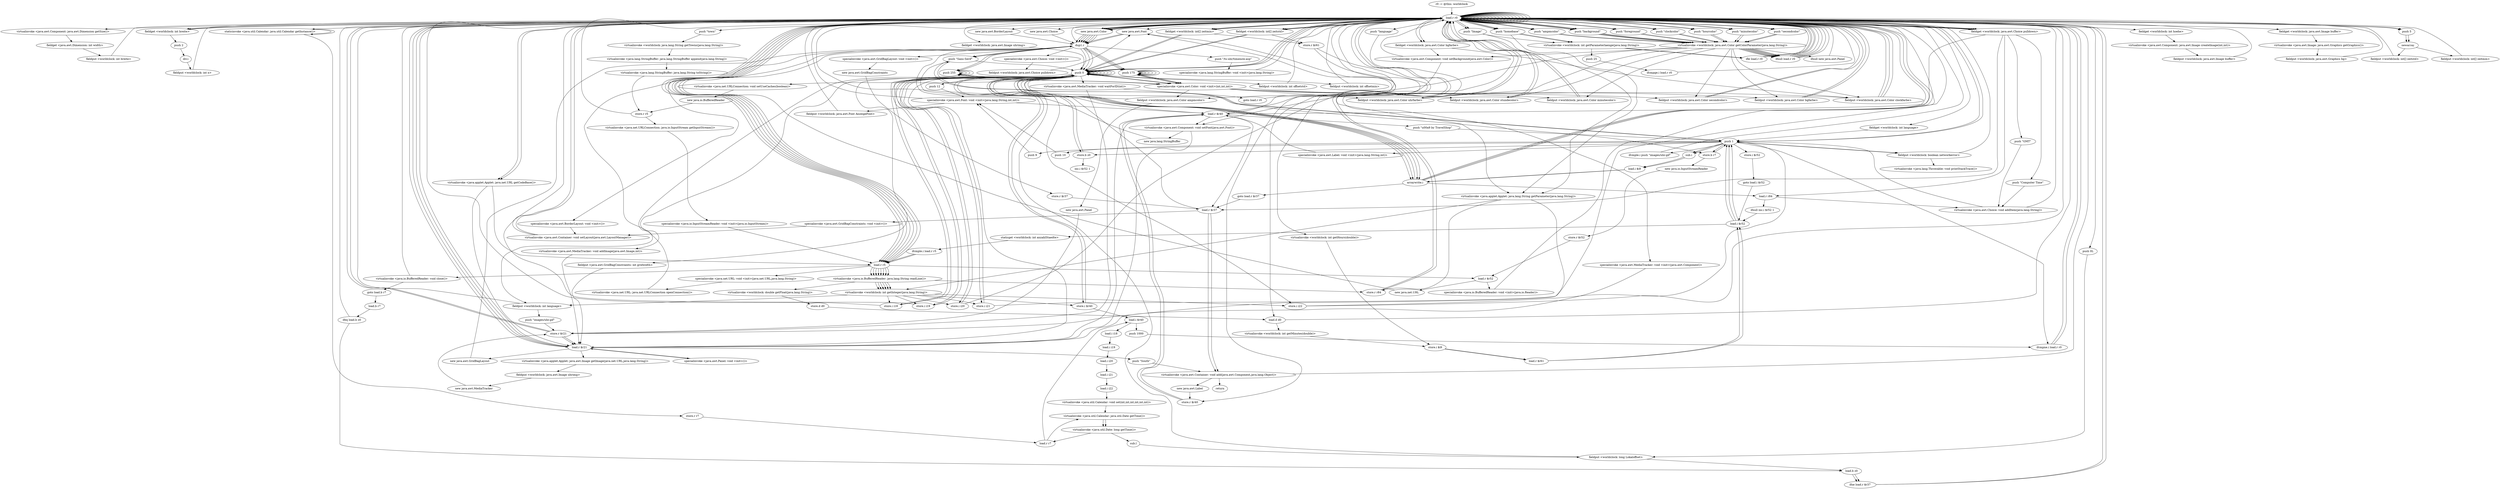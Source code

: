 digraph "" {
    "r0 := @this: worldclock"
    "load.r r0"
    "r0 := @this: worldclock"->"load.r r0";
    "load.r r0"->"load.r r0";
    "virtualinvoke <java.awt.Component: java.awt.Dimension getSize()>"
    "load.r r0"->"virtualinvoke <java.awt.Component: java.awt.Dimension getSize()>";
    "fieldget <java.awt.Dimension: int width>"
    "virtualinvoke <java.awt.Component: java.awt.Dimension getSize()>"->"fieldget <java.awt.Dimension: int width>";
    "fieldput <worldclock: int breite>"
    "fieldget <java.awt.Dimension: int width>"->"fieldput <worldclock: int breite>";
    "fieldput <worldclock: int breite>"->"load.r r0";
    "load.r r0"->"load.r r0";
    "fieldget <worldclock: int breite>"
    "load.r r0"->"fieldget <worldclock: int breite>";
    "push 2"
    "fieldget <worldclock: int breite>"->"push 2";
    "div.i"
    "push 2"->"div.i";
    "fieldput <worldclock: int x>"
    "div.i"->"fieldput <worldclock: int x>";
    "fieldput <worldclock: int x>"->"load.r r0";
    "new java.awt.Font"
    "load.r r0"->"new java.awt.Font";
    "dup1.r"
    "new java.awt.Font"->"dup1.r";
    "push \"Sans-Serif\""
    "dup1.r"->"push \"Sans-Serif\"";
    "push 0"
    "push \"Sans-Serif\""->"push 0";
    "push 12"
    "push 0"->"push 12";
    "specialinvoke <java.awt.Font: void <init>(java.lang.String,int,int)>"
    "push 12"->"specialinvoke <java.awt.Font: void <init>(java.lang.String,int,int)>";
    "fieldput <worldclock: java.awt.Font AnzeigeFont>"
    "specialinvoke <java.awt.Font: void <init>(java.lang.String,int,int)>"->"fieldput <worldclock: java.awt.Font AnzeigeFont>";
    "fieldput <worldclock: java.awt.Font AnzeigeFont>"->"load.r r0";
    "new java.awt.Color"
    "load.r r0"->"new java.awt.Color";
    "new java.awt.Color"->"dup1.r";
    "dup1.r"->"push 0";
    "push 0"->"push 0";
    "push 0"->"push 0";
    "specialinvoke <java.awt.Color: void <init>(int,int,int)>"
    "push 0"->"specialinvoke <java.awt.Color: void <init>(int,int,int)>";
    "fieldput <worldclock: java.awt.Color uhrfarbe>"
    "specialinvoke <java.awt.Color: void <init>(int,int,int)>"->"fieldput <worldclock: java.awt.Color uhrfarbe>";
    "fieldput <worldclock: java.awt.Color uhrfarbe>"->"load.r r0";
    "load.r r0"->"new java.awt.Color";
    "new java.awt.Color"->"dup1.r";
    "push 175"
    "dup1.r"->"push 175";
    "push 175"->"push 175";
    "push 175"->"push 175";
    "push 175"->"specialinvoke <java.awt.Color: void <init>(int,int,int)>";
    "fieldput <worldclock: java.awt.Color stundecolor>"
    "specialinvoke <java.awt.Color: void <init>(int,int,int)>"->"fieldput <worldclock: java.awt.Color stundecolor>";
    "fieldput <worldclock: java.awt.Color stundecolor>"->"load.r r0";
    "load.r r0"->"new java.awt.Color";
    "new java.awt.Color"->"dup1.r";
    "dup1.r"->"push 175";
    "push 175"->"push 175";
    "push 175"->"push 175";
    "push 175"->"specialinvoke <java.awt.Color: void <init>(int,int,int)>";
    "fieldput <worldclock: java.awt.Color minutecolor>"
    "specialinvoke <java.awt.Color: void <init>(int,int,int)>"->"fieldput <worldclock: java.awt.Color minutecolor>";
    "fieldput <worldclock: java.awt.Color minutecolor>"->"load.r r0";
    "load.r r0"->"new java.awt.Color";
    "new java.awt.Color"->"dup1.r";
    "dup1.r"->"push 175";
    "push 175"->"push 175";
    "push 175"->"push 175";
    "push 175"->"specialinvoke <java.awt.Color: void <init>(int,int,int)>";
    "fieldput <worldclock: java.awt.Color secondcolor>"
    "specialinvoke <java.awt.Color: void <init>(int,int,int)>"->"fieldput <worldclock: java.awt.Color secondcolor>";
    "fieldput <worldclock: java.awt.Color secondcolor>"->"load.r r0";
    "load.r r0"->"new java.awt.Color";
    "new java.awt.Color"->"dup1.r";
    "push 255"
    "dup1.r"->"push 255";
    "push 255"->"push 255";
    "push 255"->"push 255";
    "push 255"->"specialinvoke <java.awt.Color: void <init>(int,int,int)>";
    "fieldput <worldclock: java.awt.Color bgfarbe>"
    "specialinvoke <java.awt.Color: void <init>(int,int,int)>"->"fieldput <worldclock: java.awt.Color bgfarbe>";
    "fieldput <worldclock: java.awt.Color bgfarbe>"->"load.r r0";
    "load.r r0"->"new java.awt.Color";
    "new java.awt.Color"->"dup1.r";
    "dup1.r"->"push 255";
    "push 255"->"push 255";
    "push 255"->"push 255";
    "push 255"->"specialinvoke <java.awt.Color: void <init>(int,int,int)>";
    "fieldput <worldclock: java.awt.Color clockfarbe>"
    "specialinvoke <java.awt.Color: void <init>(int,int,int)>"->"fieldput <worldclock: java.awt.Color clockfarbe>";
    "fieldput <worldclock: java.awt.Color clockfarbe>"->"load.r r0";
    "load.r r0"->"new java.awt.Color";
    "new java.awt.Color"->"dup1.r";
    "dup1.r"->"push 0";
    "push 0"->"push 0";
    "push 0"->"push 0";
    "push 0"->"specialinvoke <java.awt.Color: void <init>(int,int,int)>";
    "fieldput <worldclock: java.awt.Color ampmcolor>"
    "specialinvoke <java.awt.Color: void <init>(int,int,int)>"->"fieldput <worldclock: java.awt.Color ampmcolor>";
    "fieldput <worldclock: java.awt.Color ampmcolor>"->"load.r r0";
    "load.r r0"->"push 0";
    "fieldput <worldclock: int offsetstd>"
    "push 0"->"fieldput <worldclock: int offsetstd>";
    "fieldput <worldclock: int offsetstd>"->"load.r r0";
    "load.r r0"->"push 0";
    "fieldput <worldclock: int offsetmin>"
    "push 0"->"fieldput <worldclock: int offsetmin>";
    "fieldput <worldclock: int offsetmin>"->"load.r r0";
    "load.r r0"->"load.r r0";
    "load.r r0"->"load.r r0";
    "push \"language\""
    "load.r r0"->"push \"language\"";
    "virtualinvoke <java.applet.Applet: java.lang.String getParameter(java.lang.String)>"
    "push \"language\""->"virtualinvoke <java.applet.Applet: java.lang.String getParameter(java.lang.String)>";
    "virtualinvoke <worldclock: int getInteger(java.lang.String)>"
    "virtualinvoke <java.applet.Applet: java.lang.String getParameter(java.lang.String)>"->"virtualinvoke <worldclock: int getInteger(java.lang.String)>";
    "fieldput <worldclock: int language>"
    "virtualinvoke <worldclock: int getInteger(java.lang.String)>"->"fieldput <worldclock: int language>";
    "fieldput <worldclock: int language>"->"load.r r0";
    "fieldget <worldclock: int language>"
    "load.r r0"->"fieldget <worldclock: int language>";
    "push 1"
    "fieldget <worldclock: int language>"->"push 1";
    "ifcmple.i push \"images/uhr.gif\""
    "push 1"->"ifcmple.i push \"images/uhr.gif\"";
    "ifcmple.i push \"images/uhr.gif\""->"load.r r0";
    "load.r r0"->"push 0";
    "push 0"->"fieldput <worldclock: int language>";
    "push \"images/uhr.gif\""
    "fieldput <worldclock: int language>"->"push \"images/uhr.gif\"";
    "store.r $r21"
    "push \"images/uhr.gif\""->"store.r $r21";
    "store.r $r21"->"load.r r0";
    "push \"Image\""
    "load.r r0"->"push \"Image\"";
    "virtualinvoke <worldclock: int getParameterlaenge(java.lang.String)>"
    "push \"Image\""->"virtualinvoke <worldclock: int getParameterlaenge(java.lang.String)>";
    "ifle load.r r0"
    "virtualinvoke <worldclock: int getParameterlaenge(java.lang.String)>"->"ifle load.r r0";
    "ifle load.r r0"->"load.r r0";
    "load.r r0"->"push \"Image\"";
    "push \"Image\""->"virtualinvoke <java.applet.Applet: java.lang.String getParameter(java.lang.String)>";
    "virtualinvoke <java.applet.Applet: java.lang.String getParameter(java.lang.String)>"->"store.r $r21";
    "store.r $r21"->"load.r r0";
    "load.r r0"->"load.r r0";
    "load.r r0"->"load.r r0";
    "virtualinvoke <java.applet.Applet: java.net.URL getCodeBase()>"
    "load.r r0"->"virtualinvoke <java.applet.Applet: java.net.URL getCodeBase()>";
    "load.r $r21"
    "virtualinvoke <java.applet.Applet: java.net.URL getCodeBase()>"->"load.r $r21";
    "virtualinvoke <java.applet.Applet: java.awt.Image getImage(java.net.URL,java.lang.String)>"
    "load.r $r21"->"virtualinvoke <java.applet.Applet: java.awt.Image getImage(java.net.URL,java.lang.String)>";
    "fieldput <worldclock: java.awt.Image uhrimg>"
    "virtualinvoke <java.applet.Applet: java.awt.Image getImage(java.net.URL,java.lang.String)>"->"fieldput <worldclock: java.awt.Image uhrimg>";
    "new java.awt.MediaTracker"
    "fieldput <worldclock: java.awt.Image uhrimg>"->"new java.awt.MediaTracker";
    "new java.awt.MediaTracker"->"store.r $r21";
    "store.r $r21"->"load.r $r21";
    "load.r $r21"->"load.r r0";
    "specialinvoke <java.awt.MediaTracker: void <init>(java.awt.Component)>"
    "load.r r0"->"specialinvoke <java.awt.MediaTracker: void <init>(java.awt.Component)>";
    "specialinvoke <java.awt.MediaTracker: void <init>(java.awt.Component)>"->"load.r $r21";
    "load.r $r21"->"load.r r0";
    "fieldget <worldclock: java.awt.Image uhrimg>"
    "load.r r0"->"fieldget <worldclock: java.awt.Image uhrimg>";
    "fieldget <worldclock: java.awt.Image uhrimg>"->"push 0";
    "virtualinvoke <java.awt.MediaTracker: void addImage(java.awt.Image,int)>"
    "push 0"->"virtualinvoke <java.awt.MediaTracker: void addImage(java.awt.Image,int)>";
    "virtualinvoke <java.awt.MediaTracker: void addImage(java.awt.Image,int)>"->"load.r $r21";
    "load.r $r21"->"push 0";
    "virtualinvoke <java.awt.MediaTracker: void waitForID(int)>"
    "push 0"->"virtualinvoke <java.awt.MediaTracker: void waitForID(int)>";
    "goto load.r r0"
    "virtualinvoke <java.awt.MediaTracker: void waitForID(int)>"->"goto load.r r0";
    "goto load.r r0"->"load.r r0";
    "load.r r0"->"load.r r0";
    "load.r r0"->"load.r r0";
    "load.r r0"->"fieldget <worldclock: int breite>";
    "fieldget <worldclock: int breite>"->"load.r r0";
    "fieldget <worldclock: int hoehe>"
    "load.r r0"->"fieldget <worldclock: int hoehe>";
    "virtualinvoke <java.awt.Component: java.awt.Image createImage(int,int)>"
    "fieldget <worldclock: int hoehe>"->"virtualinvoke <java.awt.Component: java.awt.Image createImage(int,int)>";
    "fieldput <worldclock: java.awt.Image buffer>"
    "virtualinvoke <java.awt.Component: java.awt.Image createImage(int,int)>"->"fieldput <worldclock: java.awt.Image buffer>";
    "fieldput <worldclock: java.awt.Image buffer>"->"load.r r0";
    "load.r r0"->"load.r r0";
    "fieldget <worldclock: java.awt.Image buffer>"
    "load.r r0"->"fieldget <worldclock: java.awt.Image buffer>";
    "virtualinvoke <java.awt.Image: java.awt.Graphics getGraphics()>"
    "fieldget <worldclock: java.awt.Image buffer>"->"virtualinvoke <java.awt.Image: java.awt.Graphics getGraphics()>";
    "fieldput <worldclock: java.awt.Graphics bg>"
    "virtualinvoke <java.awt.Image: java.awt.Graphics getGraphics()>"->"fieldput <worldclock: java.awt.Graphics bg>";
    "fieldput <worldclock: java.awt.Graphics bg>"->"load.r r0";
    "push \"background\""
    "load.r r0"->"push \"background\"";
    "virtualinvoke <worldclock: java.awt.Color getColorParameter(java.lang.String)>"
    "push \"background\""->"virtualinvoke <worldclock: java.awt.Color getColorParameter(java.lang.String)>";
    "ifnull load.r r0"
    "virtualinvoke <worldclock: java.awt.Color getColorParameter(java.lang.String)>"->"ifnull load.r r0";
    "ifnull load.r r0"->"load.r r0";
    "load.r r0"->"load.r r0";
    "load.r r0"->"push \"background\"";
    "push \"background\""->"virtualinvoke <worldclock: java.awt.Color getColorParameter(java.lang.String)>";
    "virtualinvoke <java.awt.Component: void setBackground(java.awt.Color)>"
    "virtualinvoke <worldclock: java.awt.Color getColorParameter(java.lang.String)>"->"virtualinvoke <java.awt.Component: void setBackground(java.awt.Color)>";
    "virtualinvoke <java.awt.Component: void setBackground(java.awt.Color)>"->"load.r r0";
    "load.r r0"->"push \"background\"";
    "push \"background\""->"virtualinvoke <worldclock: java.awt.Color getColorParameter(java.lang.String)>";
    "virtualinvoke <worldclock: java.awt.Color getColorParameter(java.lang.String)>"->"ifnull load.r r0";
    "ifnull load.r r0"->"load.r r0";
    "load.r r0"->"load.r r0";
    "load.r r0"->"push \"background\"";
    "push \"background\""->"virtualinvoke <worldclock: java.awt.Color getColorParameter(java.lang.String)>";
    "virtualinvoke <worldclock: java.awt.Color getColorParameter(java.lang.String)>"->"fieldput <worldclock: java.awt.Color bgfarbe>";
    "fieldput <worldclock: java.awt.Color bgfarbe>"->"load.r r0";
    "load.r r0"->"load.r r0";
    "fieldget <worldclock: java.awt.Color bgfarbe>"
    "load.r r0"->"fieldget <worldclock: java.awt.Color bgfarbe>";
    "fieldget <worldclock: java.awt.Color bgfarbe>"->"fieldput <worldclock: java.awt.Color clockfarbe>";
    "fieldput <worldclock: java.awt.Color clockfarbe>"->"load.r r0";
    "push \"foreground\""
    "load.r r0"->"push \"foreground\"";
    "push \"foreground\""->"virtualinvoke <worldclock: java.awt.Color getColorParameter(java.lang.String)>";
    "virtualinvoke <worldclock: java.awt.Color getColorParameter(java.lang.String)>"->"ifnull load.r r0";
    "ifnull load.r r0"->"load.r r0";
    "load.r r0"->"load.r r0";
    "load.r r0"->"push \"foreground\"";
    "push \"foreground\""->"virtualinvoke <worldclock: java.awt.Color getColorParameter(java.lang.String)>";
    "virtualinvoke <worldclock: java.awt.Color getColorParameter(java.lang.String)>"->"fieldput <worldclock: java.awt.Color uhrfarbe>";
    "fieldput <worldclock: java.awt.Color uhrfarbe>"->"load.r r0";
    "push \"clockcolor\""
    "load.r r0"->"push \"clockcolor\"";
    "push \"clockcolor\""->"virtualinvoke <worldclock: java.awt.Color getColorParameter(java.lang.String)>";
    "virtualinvoke <worldclock: java.awt.Color getColorParameter(java.lang.String)>"->"ifnull load.r r0";
    "ifnull load.r r0"->"load.r r0";
    "load.r r0"->"load.r r0";
    "load.r r0"->"push \"clockcolor\"";
    "push \"clockcolor\""->"virtualinvoke <worldclock: java.awt.Color getColorParameter(java.lang.String)>";
    "virtualinvoke <worldclock: java.awt.Color getColorParameter(java.lang.String)>"->"fieldput <worldclock: java.awt.Color clockfarbe>";
    "fieldput <worldclock: java.awt.Color clockfarbe>"->"load.r r0";
    "push \"hourcolor\""
    "load.r r0"->"push \"hourcolor\"";
    "push \"hourcolor\""->"virtualinvoke <worldclock: java.awt.Color getColorParameter(java.lang.String)>";
    "virtualinvoke <worldclock: java.awt.Color getColorParameter(java.lang.String)>"->"ifnull load.r r0";
    "ifnull load.r r0"->"load.r r0";
    "load.r r0"->"load.r r0";
    "load.r r0"->"push \"hourcolor\"";
    "push \"hourcolor\""->"virtualinvoke <worldclock: java.awt.Color getColorParameter(java.lang.String)>";
    "virtualinvoke <worldclock: java.awt.Color getColorParameter(java.lang.String)>"->"fieldput <worldclock: java.awt.Color stundecolor>";
    "fieldput <worldclock: java.awt.Color stundecolor>"->"load.r r0";
    "push \"minutecolor\""
    "load.r r0"->"push \"minutecolor\"";
    "push \"minutecolor\""->"virtualinvoke <worldclock: java.awt.Color getColorParameter(java.lang.String)>";
    "virtualinvoke <worldclock: java.awt.Color getColorParameter(java.lang.String)>"->"ifnull load.r r0";
    "ifnull load.r r0"->"load.r r0";
    "load.r r0"->"load.r r0";
    "load.r r0"->"push \"minutecolor\"";
    "push \"minutecolor\""->"virtualinvoke <worldclock: java.awt.Color getColorParameter(java.lang.String)>";
    "virtualinvoke <worldclock: java.awt.Color getColorParameter(java.lang.String)>"->"fieldput <worldclock: java.awt.Color minutecolor>";
    "fieldput <worldclock: java.awt.Color minutecolor>"->"load.r r0";
    "push \"secondcolor\""
    "load.r r0"->"push \"secondcolor\"";
    "push \"secondcolor\""->"virtualinvoke <worldclock: java.awt.Color getColorParameter(java.lang.String)>";
    "virtualinvoke <worldclock: java.awt.Color getColorParameter(java.lang.String)>"->"ifnull load.r r0";
    "ifnull load.r r0"->"load.r r0";
    "load.r r0"->"load.r r0";
    "load.r r0"->"push \"secondcolor\"";
    "push \"secondcolor\""->"virtualinvoke <worldclock: java.awt.Color getColorParameter(java.lang.String)>";
    "virtualinvoke <worldclock: java.awt.Color getColorParameter(java.lang.String)>"->"fieldput <worldclock: java.awt.Color secondcolor>";
    "fieldput <worldclock: java.awt.Color secondcolor>"->"load.r r0";
    "push \"ampmcolor\""
    "load.r r0"->"push \"ampmcolor\"";
    "push \"ampmcolor\""->"virtualinvoke <worldclock: java.awt.Color getColorParameter(java.lang.String)>";
    "ifnull new java.awt.Panel"
    "virtualinvoke <worldclock: java.awt.Color getColorParameter(java.lang.String)>"->"ifnull new java.awt.Panel";
    "ifnull new java.awt.Panel"->"load.r r0";
    "load.r r0"->"load.r r0";
    "load.r r0"->"push \"ampmcolor\"";
    "push \"ampmcolor\""->"virtualinvoke <worldclock: java.awt.Color getColorParameter(java.lang.String)>";
    "virtualinvoke <worldclock: java.awt.Color getColorParameter(java.lang.String)>"->"fieldput <worldclock: java.awt.Color ampmcolor>";
    "new java.awt.Panel"
    "fieldput <worldclock: java.awt.Color ampmcolor>"->"new java.awt.Panel";
    "new java.awt.Panel"->"store.r $r21";
    "store.r $r21"->"load.r $r21";
    "specialinvoke <java.awt.Panel: void <init>()>"
    "load.r $r21"->"specialinvoke <java.awt.Panel: void <init>()>";
    "specialinvoke <java.awt.Panel: void <init>()>"->"load.r $r21";
    "new java.awt.GridBagLayout"
    "load.r $r21"->"new java.awt.GridBagLayout";
    "new java.awt.GridBagLayout"->"dup1.r";
    "specialinvoke <java.awt.GridBagLayout: void <init>()>"
    "dup1.r"->"specialinvoke <java.awt.GridBagLayout: void <init>()>";
    "new java.awt.GridBagConstraints"
    "specialinvoke <java.awt.GridBagLayout: void <init>()>"->"new java.awt.GridBagConstraints";
    "store.r $r37"
    "new java.awt.GridBagConstraints"->"store.r $r37";
    "load.r $r37"
    "store.r $r37"->"load.r $r37";
    "specialinvoke <java.awt.GridBagConstraints: void <init>()>"
    "load.r $r37"->"specialinvoke <java.awt.GridBagConstraints: void <init>()>";
    "virtualinvoke <java.awt.Container: void setLayout(java.awt.LayoutManager)>"
    "specialinvoke <java.awt.GridBagConstraints: void <init>()>"->"virtualinvoke <java.awt.Container: void setLayout(java.awt.LayoutManager)>";
    "virtualinvoke <java.awt.Container: void setLayout(java.awt.LayoutManager)>"->"load.r r0";
    "new java.awt.BorderLayout"
    "load.r r0"->"new java.awt.BorderLayout";
    "new java.awt.BorderLayout"->"dup1.r";
    "specialinvoke <java.awt.BorderLayout: void <init>()>"
    "dup1.r"->"specialinvoke <java.awt.BorderLayout: void <init>()>";
    "specialinvoke <java.awt.BorderLayout: void <init>()>"->"virtualinvoke <java.awt.Container: void setLayout(java.awt.LayoutManager)>";
    "virtualinvoke <java.awt.Container: void setLayout(java.awt.LayoutManager)>"->"load.r r0";
    "new java.awt.Choice"
    "load.r r0"->"new java.awt.Choice";
    "new java.awt.Choice"->"dup1.r";
    "specialinvoke <java.awt.Choice: void <init>()>"
    "dup1.r"->"specialinvoke <java.awt.Choice: void <init>()>";
    "fieldput <worldclock: java.awt.Choice pulldown>"
    "specialinvoke <java.awt.Choice: void <init>()>"->"fieldput <worldclock: java.awt.Choice pulldown>";
    "fieldput <worldclock: java.awt.Choice pulldown>"->"new java.awt.Font";
    "store.r $r40"
    "new java.awt.Font"->"store.r $r40";
    "load.r $r40"
    "store.r $r40"->"load.r $r40";
    "load.r $r40"->"push \"Sans-Serif\"";
    "push \"Sans-Serif\""->"push 1";
    "push 10"
    "push 1"->"push 10";
    "push 10"->"specialinvoke <java.awt.Font: void <init>(java.lang.String,int,int)>";
    "specialinvoke <java.awt.Font: void <init>(java.lang.String,int,int)>"->"load.r r0";
    "fieldget <worldclock: java.awt.Choice pulldown>"
    "load.r r0"->"fieldget <worldclock: java.awt.Choice pulldown>";
    "fieldget <worldclock: java.awt.Choice pulldown>"->"load.r $r40";
    "virtualinvoke <java.awt.Component: void setFont(java.awt.Font)>"
    "load.r $r40"->"virtualinvoke <java.awt.Component: void setFont(java.awt.Font)>";
    "new java.lang.StringBuffer"
    "virtualinvoke <java.awt.Component: void setFont(java.awt.Font)>"->"new java.lang.StringBuffer";
    "new java.lang.StringBuffer"->"dup1.r";
    "push \"/ts-uhr/timenow.asp\""
    "dup1.r"->"push \"/ts-uhr/timenow.asp\"";
    "specialinvoke <java.lang.StringBuffer: void <init>(java.lang.String)>"
    "push \"/ts-uhr/timenow.asp\""->"specialinvoke <java.lang.StringBuffer: void <init>(java.lang.String)>";
    "specialinvoke <java.lang.StringBuffer: void <init>(java.lang.String)>"->"load.r r0";
    "push \"town\""
    "load.r r0"->"push \"town\"";
    "virtualinvoke <worldclock: java.lang.String getTowns(java.lang.String)>"
    "push \"town\""->"virtualinvoke <worldclock: java.lang.String getTowns(java.lang.String)>";
    "virtualinvoke <java.lang.StringBuffer: java.lang.StringBuffer append(java.lang.String)>"
    "virtualinvoke <worldclock: java.lang.String getTowns(java.lang.String)>"->"virtualinvoke <java.lang.StringBuffer: java.lang.StringBuffer append(java.lang.String)>";
    "virtualinvoke <java.lang.StringBuffer: java.lang.String toString()>"
    "virtualinvoke <java.lang.StringBuffer: java.lang.StringBuffer append(java.lang.String)>"->"virtualinvoke <java.lang.StringBuffer: java.lang.String toString()>";
    "store.r r5"
    "virtualinvoke <java.lang.StringBuffer: java.lang.String toString()>"->"store.r r5";
    "store.r r5"->"load.r r0";
    "push 0L"
    "load.r r0"->"push 0L";
    "fieldput <worldclock: long Lokaloffset>"
    "push 0L"->"fieldput <worldclock: long Lokaloffset>";
    "fieldput <worldclock: long Lokaloffset>"->"push 0";
    "store.i $r40"
    "push 0"->"store.i $r40";
    "store.i $r40"->"push 0";
    "store.i i18"
    "push 0"->"store.i i18";
    "store.i i18"->"push 0";
    "store.i i19"
    "push 0"->"store.i i19";
    "store.i i19"->"push 0";
    "store.i i20"
    "push 0"->"store.i i20";
    "store.i i20"->"push 0";
    "store.i i21"
    "push 0"->"store.i i21";
    "store.i i21"->"push 0";
    "store.i i22"
    "push 0"->"store.i i22";
    "store.i i22"->"load.r r0";
    "push 5"
    "load.r r0"->"push 5";
    "newarray"
    "push 5"->"newarray";
    "fieldput <worldclock: int[] zeitstd>"
    "newarray"->"fieldput <worldclock: int[] zeitstd>";
    "fieldput <worldclock: int[] zeitstd>"->"load.r r0";
    "load.r r0"->"push 5";
    "push 5"->"newarray";
    "fieldput <worldclock: int[] zeitmin>"
    "newarray"->"fieldput <worldclock: int[] zeitmin>";
    "fieldput <worldclock: int[] zeitmin>"->"load.r r0";
    "fieldget <worldclock: int[] zeitstd>"
    "load.r r0"->"fieldget <worldclock: int[] zeitstd>";
    "fieldget <worldclock: int[] zeitstd>"->"push 0";
    "push 0"->"push 0";
    "arraywrite.i"
    "push 0"->"arraywrite.i";
    "arraywrite.i"->"load.r r0";
    "fieldget <worldclock: int[] zeitmin>"
    "load.r r0"->"fieldget <worldclock: int[] zeitmin>";
    "fieldget <worldclock: int[] zeitmin>"->"push 0";
    "push 0"->"push 0";
    "push 0"->"arraywrite.i";
    "arraywrite.i"->"push 0";
    "store.b z0"
    "push 0"->"store.b z0";
    "store.b z0"->"push 0";
    "store.b r7"
    "push 0"->"store.b r7";
    "new java.io.InputStreamReader"
    "store.b r7"->"new java.io.InputStreamReader";
    "store.r $r52"
    "new java.io.InputStreamReader"->"store.r $r52";
    "load.r $r52"
    "store.r $r52"->"load.r $r52";
    "new java.net.URL"
    "load.r $r52"->"new java.net.URL";
    "new java.net.URL"->"dup1.r";
    "dup1.r"->"load.r r0";
    "load.r r0"->"virtualinvoke <java.applet.Applet: java.net.URL getCodeBase()>";
    "load.r r5"
    "virtualinvoke <java.applet.Applet: java.net.URL getCodeBase()>"->"load.r r5";
    "specialinvoke <java.net.URL: void <init>(java.net.URL,java.lang.String)>"
    "load.r r5"->"specialinvoke <java.net.URL: void <init>(java.net.URL,java.lang.String)>";
    "virtualinvoke <java.net.URL: java.net.URLConnection openConnection()>"
    "specialinvoke <java.net.URL: void <init>(java.net.URL,java.lang.String)>"->"virtualinvoke <java.net.URL: java.net.URLConnection openConnection()>";
    "virtualinvoke <java.net.URL: java.net.URLConnection openConnection()>"->"dup1.r";
    "dup1.r"->"push 0";
    "virtualinvoke <java.net.URLConnection: void setUseCaches(boolean)>"
    "push 0"->"virtualinvoke <java.net.URLConnection: void setUseCaches(boolean)>";
    "new java.io.BufferedReader"
    "virtualinvoke <java.net.URLConnection: void setUseCaches(boolean)>"->"new java.io.BufferedReader";
    "new java.io.BufferedReader"->"store.r r5";
    "virtualinvoke <java.net.URLConnection: java.io.InputStream getInputStream()>"
    "store.r r5"->"virtualinvoke <java.net.URLConnection: java.io.InputStream getInputStream()>";
    "specialinvoke <java.io.InputStreamReader: void <init>(java.io.InputStream)>"
    "virtualinvoke <java.net.URLConnection: java.io.InputStream getInputStream()>"->"specialinvoke <java.io.InputStreamReader: void <init>(java.io.InputStream)>";
    "specialinvoke <java.io.InputStreamReader: void <init>(java.io.InputStream)>"->"load.r r5";
    "load.r r5"->"load.r $r52";
    "specialinvoke <java.io.BufferedReader: void <init>(java.io.Reader)>"
    "load.r $r52"->"specialinvoke <java.io.BufferedReader: void <init>(java.io.Reader)>";
    "specialinvoke <java.io.BufferedReader: void <init>(java.io.Reader)>"->"load.r r0";
    "load.r r0"->"load.r r5";
    "virtualinvoke <java.io.BufferedReader: java.lang.String readLine()>"
    "load.r r5"->"virtualinvoke <java.io.BufferedReader: java.lang.String readLine()>";
    "virtualinvoke <java.io.BufferedReader: java.lang.String readLine()>"->"virtualinvoke <worldclock: int getInteger(java.lang.String)>";
    "virtualinvoke <worldclock: int getInteger(java.lang.String)>"->"store.i $r40";
    "load.i $r40"
    "store.i $r40"->"load.i $r40";
    "push 1000"
    "load.i $r40"->"push 1000";
    "ifcmpne.i load.r r0"
    "push 1000"->"ifcmpne.i load.r r0";
    "ifcmpne.i load.r r0"->"load.r r0";
    "load.r r0"->"push 1";
    "fieldput <worldclock: boolean networkerror>"
    "push 1"->"fieldput <worldclock: boolean networkerror>";
    "fieldput <worldclock: boolean networkerror>"->"load.r r0";
    "load.r r0"->"load.r r5";
    "load.r r5"->"virtualinvoke <java.io.BufferedReader: java.lang.String readLine()>";
    "virtualinvoke <java.io.BufferedReader: java.lang.String readLine()>"->"virtualinvoke <worldclock: int getInteger(java.lang.String)>";
    "virtualinvoke <worldclock: int getInteger(java.lang.String)>"->"store.i i18";
    "store.i i18"->"load.r r0";
    "load.r r0"->"load.r r5";
    "load.r r5"->"virtualinvoke <java.io.BufferedReader: java.lang.String readLine()>";
    "virtualinvoke <java.io.BufferedReader: java.lang.String readLine()>"->"virtualinvoke <worldclock: int getInteger(java.lang.String)>";
    "virtualinvoke <worldclock: int getInteger(java.lang.String)>"->"store.i i19";
    "store.i i19"->"load.r r0";
    "load.r r0"->"load.r r5";
    "load.r r5"->"virtualinvoke <java.io.BufferedReader: java.lang.String readLine()>";
    "virtualinvoke <java.io.BufferedReader: java.lang.String readLine()>"->"virtualinvoke <worldclock: int getInteger(java.lang.String)>";
    "virtualinvoke <worldclock: int getInteger(java.lang.String)>"->"store.i i20";
    "store.i i20"->"load.r r0";
    "load.r r0"->"load.r r5";
    "load.r r5"->"virtualinvoke <java.io.BufferedReader: java.lang.String readLine()>";
    "virtualinvoke <java.io.BufferedReader: java.lang.String readLine()>"->"virtualinvoke <worldclock: int getInteger(java.lang.String)>";
    "virtualinvoke <worldclock: int getInteger(java.lang.String)>"->"store.i i21";
    "store.i i21"->"load.r r0";
    "load.r r0"->"load.r r5";
    "load.r r5"->"virtualinvoke <java.io.BufferedReader: java.lang.String readLine()>";
    "virtualinvoke <java.io.BufferedReader: java.lang.String readLine()>"->"virtualinvoke <worldclock: int getInteger(java.lang.String)>";
    "virtualinvoke <worldclock: int getInteger(java.lang.String)>"->"store.i i22";
    "store.i i22"->"push 1";
    "push 1"->"store.b r7";
    "store.b r7"->"push 1";
    "store.i $r52"
    "push 1"->"store.i $r52";
    "goto load.i $r52"
    "store.i $r52"->"goto load.i $r52";
    "load.i $r52"
    "goto load.i $r52"->"load.i $r52";
    "staticget <worldclock: int anzahlStaedte>"
    "load.i $r52"->"staticget <worldclock: int anzahlStaedte>";
    "ifcmple.i load.r r5"
    "staticget <worldclock: int anzahlStaedte>"->"ifcmple.i load.r r5";
    "ifcmple.i load.r r5"->"load.r r5";
    "virtualinvoke <java.io.BufferedReader: void close()>"
    "load.r r5"->"virtualinvoke <java.io.BufferedReader: void close()>";
    "goto load.b r7"
    "virtualinvoke <java.io.BufferedReader: void close()>"->"goto load.b r7";
    "load.b r7"
    "goto load.b r7"->"load.b r7";
    "ifeq load.b z0"
    "load.b r7"->"ifeq load.b z0";
    "ifeq load.b z0"->"load.r r0";
    "staticinvoke <java.util.Calendar: java.util.Calendar getInstance()>"
    "load.r r0"->"staticinvoke <java.util.Calendar: java.util.Calendar getInstance()>";
    "staticinvoke <java.util.Calendar: java.util.Calendar getInstance()>"->"staticinvoke <java.util.Calendar: java.util.Calendar getInstance()>";
    "store.r r7"
    "staticinvoke <java.util.Calendar: java.util.Calendar getInstance()>"->"store.r r7";
    "load.r r7"
    "store.r r7"->"load.r r7";
    "load.r r7"->"load.i $r40";
    "load.i i18"
    "load.i $r40"->"load.i i18";
    "load.i i19"
    "load.i i18"->"load.i i19";
    "load.i i20"
    "load.i i19"->"load.i i20";
    "load.i i21"
    "load.i i20"->"load.i i21";
    "load.i i22"
    "load.i i21"->"load.i i22";
    "virtualinvoke <java.util.Calendar: void set(int,int,int,int,int,int)>"
    "load.i i22"->"virtualinvoke <java.util.Calendar: void set(int,int,int,int,int,int)>";
    "virtualinvoke <java.util.Calendar: java.util.Date getTime()>"
    "virtualinvoke <java.util.Calendar: void set(int,int,int,int,int,int)>"->"virtualinvoke <java.util.Calendar: java.util.Date getTime()>";
    "virtualinvoke <java.util.Date: long getTime()>"
    "virtualinvoke <java.util.Calendar: java.util.Date getTime()>"->"virtualinvoke <java.util.Date: long getTime()>";
    "virtualinvoke <java.util.Date: long getTime()>"->"load.r r7";
    "load.r r7"->"virtualinvoke <java.util.Calendar: java.util.Date getTime()>";
    "virtualinvoke <java.util.Calendar: java.util.Date getTime()>"->"virtualinvoke <java.util.Date: long getTime()>";
    "sub.l"
    "virtualinvoke <java.util.Date: long getTime()>"->"sub.l";
    "sub.l"->"fieldput <worldclock: long Lokaloffset>";
    "load.b z0"
    "fieldput <worldclock: long Lokaloffset>"->"load.b z0";
    "ifne load.r $r37"
    "load.b z0"->"ifne load.r $r37";
    "ifne load.r $r37"->"load.r r0";
    "load.r r0"->"fieldget <worldclock: java.awt.Choice pulldown>";
    "push \"GMT\""
    "fieldget <worldclock: java.awt.Choice pulldown>"->"push \"GMT\"";
    "virtualinvoke <java.awt.Choice: void addItem(java.lang.String)>"
    "push \"GMT\""->"virtualinvoke <java.awt.Choice: void addItem(java.lang.String)>";
    "virtualinvoke <java.awt.Choice: void addItem(java.lang.String)>"->"load.r r0";
    "load.r r0"->"fieldget <worldclock: int[] zeitstd>";
    "fieldget <worldclock: int[] zeitstd>"->"push 0";
    "push 0"->"push 0";
    "push 0"->"arraywrite.i";
    "arraywrite.i"->"load.r r0";
    "load.r r0"->"fieldget <worldclock: int[] zeitmin>";
    "fieldget <worldclock: int[] zeitmin>"->"push 0";
    "push 0"->"push 0";
    "push 0"->"arraywrite.i";
    "goto load.r $r37"
    "arraywrite.i"->"goto load.r $r37";
    "goto load.r $r37"->"load.r $r37";
    "load.r $r37"->"push 0";
    "fieldput <java.awt.GridBagConstraints: int gridwidth>"
    "push 0"->"fieldput <java.awt.GridBagConstraints: int gridwidth>";
    "fieldput <java.awt.GridBagConstraints: int gridwidth>"->"load.r $r21";
    "load.r $r21"->"load.r r0";
    "load.r r0"->"fieldget <worldclock: java.awt.Choice pulldown>";
    "fieldget <worldclock: java.awt.Choice pulldown>"->"load.r $r37";
    "virtualinvoke <java.awt.Container: void add(java.awt.Component,java.lang.Object)>"
    "load.r $r37"->"virtualinvoke <java.awt.Container: void add(java.awt.Component,java.lang.Object)>";
    "new java.awt.Label"
    "virtualinvoke <java.awt.Container: void add(java.awt.Component,java.lang.Object)>"->"new java.awt.Label";
    "new java.awt.Label"->"store.r $r40";
    "store.r $r40"->"load.r $r40";
    "push \"\u00a9 by TravelShop\""
    "load.r $r40"->"push \"\u00a9 by TravelShop\"";
    "push \"\u00a9 by TravelShop\""->"push 1";
    "specialinvoke <java.awt.Label: void <init>(java.lang.String,int)>"
    "push 1"->"specialinvoke <java.awt.Label: void <init>(java.lang.String,int)>";
    "specialinvoke <java.awt.Label: void <init>(java.lang.String,int)>"->"load.r $r40";
    "load.r $r40"->"new java.awt.Font";
    "new java.awt.Font"->"dup1.r";
    "dup1.r"->"push \"Sans-Serif\"";
    "push \"Sans-Serif\""->"push 1";
    "push 9"
    "push 1"->"push 9";
    "push 9"->"specialinvoke <java.awt.Font: void <init>(java.lang.String,int,int)>";
    "specialinvoke <java.awt.Font: void <init>(java.lang.String,int,int)>"->"load.r $r40";
    "load.r $r40"->"load.r r0";
    "load.r r0"->"fieldget <worldclock: java.awt.Color bgfarbe>";
    "fieldget <worldclock: java.awt.Color bgfarbe>"->"virtualinvoke <java.awt.Component: void setBackground(java.awt.Color)>";
    "virtualinvoke <java.awt.Component: void setBackground(java.awt.Color)>"->"virtualinvoke <java.awt.Component: void setFont(java.awt.Font)>";
    "virtualinvoke <java.awt.Component: void setFont(java.awt.Font)>"->"load.r $r21";
    "load.r $r21"->"load.r $r40";
    "load.r $r40"->"load.r $r37";
    "load.r $r37"->"virtualinvoke <java.awt.Container: void add(java.awt.Component,java.lang.Object)>";
    "virtualinvoke <java.awt.Container: void add(java.awt.Component,java.lang.Object)>"->"load.r r0";
    "load.r r0"->"load.r $r21";
    "push \"South\""
    "load.r $r21"->"push \"South\"";
    "push \"South\""->"virtualinvoke <java.awt.Container: void add(java.awt.Component,java.lang.Object)>";
    "return"
    "virtualinvoke <java.awt.Container: void add(java.awt.Component,java.lang.Object)>"->"return";
    "ifeq load.b z0"->"load.b z0";
    "load.b z0"->"ifne load.r $r37";
    "ifne load.r $r37"->"load.r r0";
    "load.r r0"->"fieldget <worldclock: java.awt.Choice pulldown>";
    "push \"Computer Time\""
    "fieldget <worldclock: java.awt.Choice pulldown>"->"push \"Computer Time\"";
    "push \"Computer Time\""->"virtualinvoke <java.awt.Choice: void addItem(java.lang.String)>";
    "virtualinvoke <java.io.BufferedReader: void close()>"->"load.r r0";
    "load.r r0"->"push 1";
    "push 1"->"fieldput <worldclock: boolean networkerror>";
    "virtualinvoke <java.lang.Throwable: void printStackTrace()>"
    "fieldput <worldclock: boolean networkerror>"->"virtualinvoke <java.lang.Throwable: void printStackTrace()>";
    "ifcmple.i load.r r5"->"load.r r5";
    "load.r r5"->"virtualinvoke <java.io.BufferedReader: java.lang.String readLine()>";
    "store.r r84"
    "virtualinvoke <java.io.BufferedReader: java.lang.String readLine()>"->"store.r r84";
    "store.r r84"->"load.r r0";
    "load.r r0"->"load.r r0";
    "load.r r0"->"load.r r0";
    "load.r r0"->"load.r r5";
    "load.r r5"->"virtualinvoke <java.io.BufferedReader: java.lang.String readLine()>";
    "virtualinvoke <worldclock: double getFloat(java.lang.String)>"
    "virtualinvoke <java.io.BufferedReader: java.lang.String readLine()>"->"virtualinvoke <worldclock: double getFloat(java.lang.String)>";
    "store.d d0"
    "virtualinvoke <worldclock: double getFloat(java.lang.String)>"->"store.d d0";
    "load.d d0"
    "store.d d0"->"load.d d0";
    "load.d d0"->"load.r r0";
    "load.r r0"->"fieldget <worldclock: int[] zeitstd>";
    "store.r $r61"
    "fieldget <worldclock: int[] zeitstd>"->"store.r $r61";
    "virtualinvoke <worldclock: int getHours(double)>"
    "store.r $r61"->"virtualinvoke <worldclock: int getHours(double)>";
    "store.i $i9"
    "virtualinvoke <worldclock: int getHours(double)>"->"store.i $i9";
    "load.r $r61"
    "store.i $i9"->"load.r $r61";
    "load.r $r61"->"load.i $r52";
    "load.i $r52"->"push 1";
    "sub.i"
    "push 1"->"sub.i";
    "load.i $i9"
    "sub.i"->"load.i $i9";
    "load.i $i9"->"arraywrite.i";
    "arraywrite.i"->"load.r r0";
    "load.r r0"->"fieldget <worldclock: int[] zeitmin>";
    "fieldget <worldclock: int[] zeitmin>"->"store.r $r61";
    "store.r $r61"->"load.d d0";
    "virtualinvoke <worldclock: int getMinutes(double)>"
    "load.d d0"->"virtualinvoke <worldclock: int getMinutes(double)>";
    "virtualinvoke <worldclock: int getMinutes(double)>"->"store.i $i9";
    "store.i $i9"->"load.r $r61";
    "load.r $r61"->"load.i $r52";
    "load.i $r52"->"push 1";
    "push 1"->"sub.i";
    "sub.i"->"load.i $i9";
    "load.i $i9"->"arraywrite.i";
    "load.r r84"
    "arraywrite.i"->"load.r r84";
    "ifnull inc.i $r52 1"
    "load.r r84"->"ifnull inc.i $r52 1";
    "ifnull inc.i $r52 1"->"load.i $r52";
    "load.i $r52"->"push 1";
    "push 1"->"ifcmpne.i load.r r0";
    "ifcmpne.i load.r r0"->"load.r r0";
    "push \"homebase\""
    "load.r r0"->"push \"homebase\"";
    "push \"homebase\""->"virtualinvoke <worldclock: int getParameterlaenge(java.lang.String)>";
    "virtualinvoke <worldclock: int getParameterlaenge(java.lang.String)>"->"ifle load.r r0";
    "ifle load.r r0"->"load.r r0";
    "load.r r0"->"push \"homebase\"";
    "push \"homebase\""->"virtualinvoke <worldclock: int getParameterlaenge(java.lang.String)>";
    "push 25"
    "virtualinvoke <worldclock: int getParameterlaenge(java.lang.String)>"->"push 25";
    "ifcmpge.i load.r r0"
    "push 25"->"ifcmpge.i load.r r0";
    "ifcmpge.i load.r r0"->"load.r r0";
    "load.r r0"->"push \"homebase\"";
    "push \"homebase\""->"virtualinvoke <java.applet.Applet: java.lang.String getParameter(java.lang.String)>";
    "virtualinvoke <java.applet.Applet: java.lang.String getParameter(java.lang.String)>"->"store.r r84";
    "store.r r84"->"load.r r0";
    "load.r r0"->"fieldget <worldclock: java.awt.Choice pulldown>";
    "fieldget <worldclock: java.awt.Choice pulldown>"->"load.r r84";
    "load.r r84"->"virtualinvoke <java.awt.Choice: void addItem(java.lang.String)>";
    "virtualinvoke <java.awt.Choice: void addItem(java.lang.String)>"->"push 1";
    "push 1"->"store.b z0";
    "inc.i $r52 1"
    "store.b z0"->"inc.i $r52 1";
    "virtualinvoke <java.awt.MediaTracker: void waitForID(int)>"->"store.r $r21";
}
